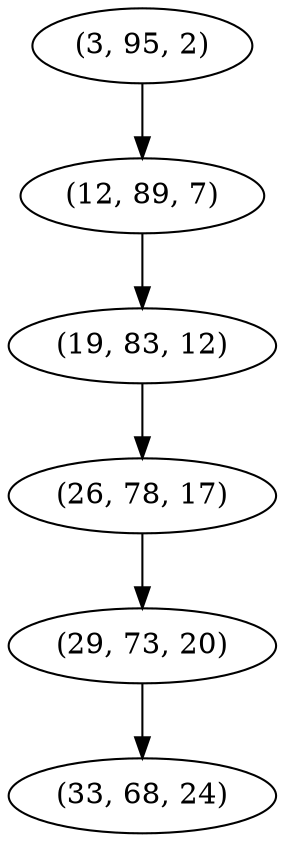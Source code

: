 digraph tree {
    "(3, 95, 2)";
    "(12, 89, 7)";
    "(19, 83, 12)";
    "(26, 78, 17)";
    "(29, 73, 20)";
    "(33, 68, 24)";
    "(3, 95, 2)" -> "(12, 89, 7)";
    "(12, 89, 7)" -> "(19, 83, 12)";
    "(19, 83, 12)" -> "(26, 78, 17)";
    "(26, 78, 17)" -> "(29, 73, 20)";
    "(29, 73, 20)" -> "(33, 68, 24)";
}
